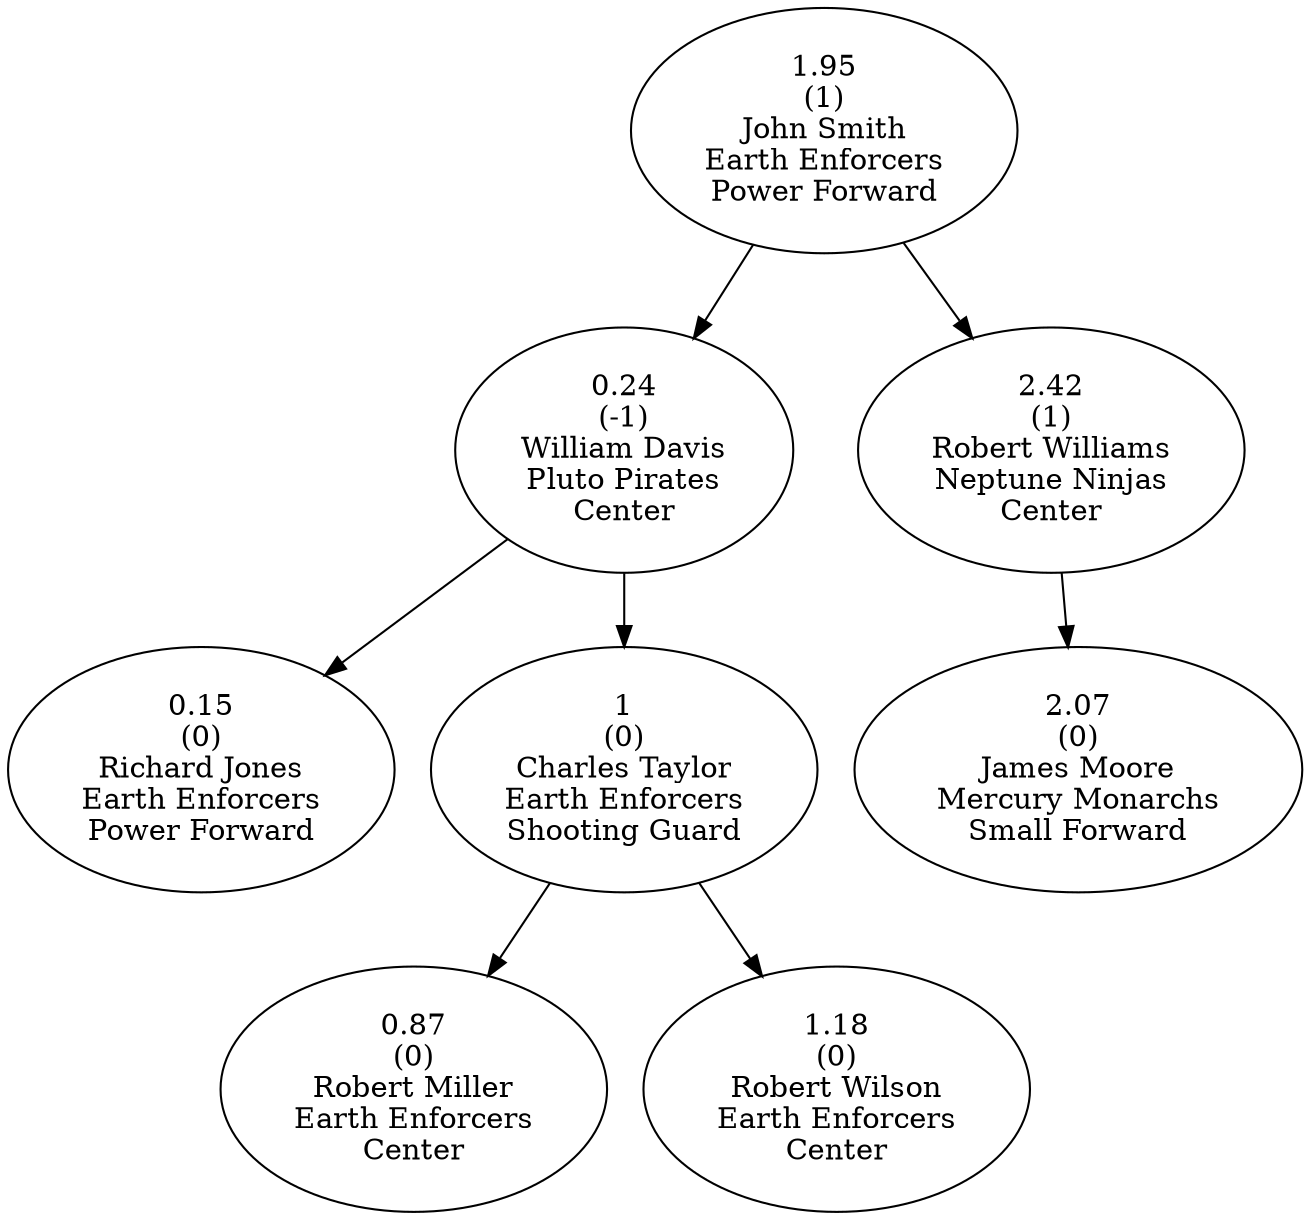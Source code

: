 digraph AVLTree {
    node75 [label="1.95\n(1)\nJohn Smith\nEarth Enforcers\nPower Forward"];
    node76 [label="0.24\n(-1)\nWilliam Davis\nPluto Pirates\nCenter"];
    node77 [label="0.15\n(0)\nRichard Jones\nEarth Enforcers\nPower Forward"];
    node76 -> node77;
    node78 [label="1\n(0)\nCharles Taylor\nEarth Enforcers\nShooting Guard"];
    node79 [label="0.87\n(0)\nRobert Miller\nEarth Enforcers\nCenter"];
    node78 -> node79;
    node80 [label="1.18\n(0)\nRobert Wilson\nEarth Enforcers\nCenter"];
    node78 -> node80;
    node76 -> node78;
    node75 -> node76;
    node81 [label="2.42\n(1)\nRobert Williams\nNeptune Ninjas\nCenter"];
    node82 [label="2.07\n(0)\nJames Moore\nMercury Monarchs\nSmall Forward"];
    node81 -> node82;
    node75 -> node81;
}
